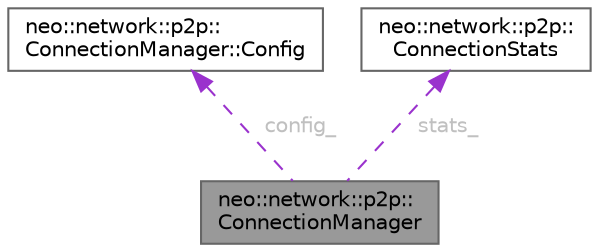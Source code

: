 digraph "neo::network::p2p::ConnectionManager"
{
 // LATEX_PDF_SIZE
  bgcolor="transparent";
  edge [fontname=Helvetica,fontsize=10,labelfontname=Helvetica,labelfontsize=10];
  node [fontname=Helvetica,fontsize=10,shape=box,height=0.2,width=0.4];
  Node1 [id="Node000001",label="neo::network::p2p::\lConnectionManager",height=0.2,width=0.4,color="gray40", fillcolor="grey60", style="filled", fontcolor="black",tooltip="Connection manager for P2P networking."];
  Node2 -> Node1 [id="edge1_Node000001_Node000002",dir="back",color="darkorchid3",style="dashed",tooltip=" ",label=<<TABLE CELLBORDER="0" BORDER="0"><TR><TD VALIGN="top" ALIGN="LEFT" CELLPADDING="1" CELLSPACING="0">config_</TD></TR>
</TABLE>> ,fontcolor="grey" ];
  Node2 [id="Node000002",label="neo::network::p2p::\lConnectionManager::Config",height=0.2,width=0.4,color="gray40", fillcolor="white", style="filled",URL="$structneo_1_1network_1_1p2p_1_1_connection_manager_1_1_config.html",tooltip=" "];
  Node3 -> Node1 [id="edge2_Node000001_Node000003",dir="back",color="darkorchid3",style="dashed",tooltip=" ",label=<<TABLE CELLBORDER="0" BORDER="0"><TR><TD VALIGN="top" ALIGN="LEFT" CELLPADDING="1" CELLSPACING="0">stats_</TD></TR>
</TABLE>> ,fontcolor="grey" ];
  Node3 [id="Node000003",label="neo::network::p2p::\lConnectionStats",height=0.2,width=0.4,color="gray40", fillcolor="white", style="filled",URL="$structneo_1_1network_1_1p2p_1_1_connection_stats.html",tooltip="Connection statistics."];
}
